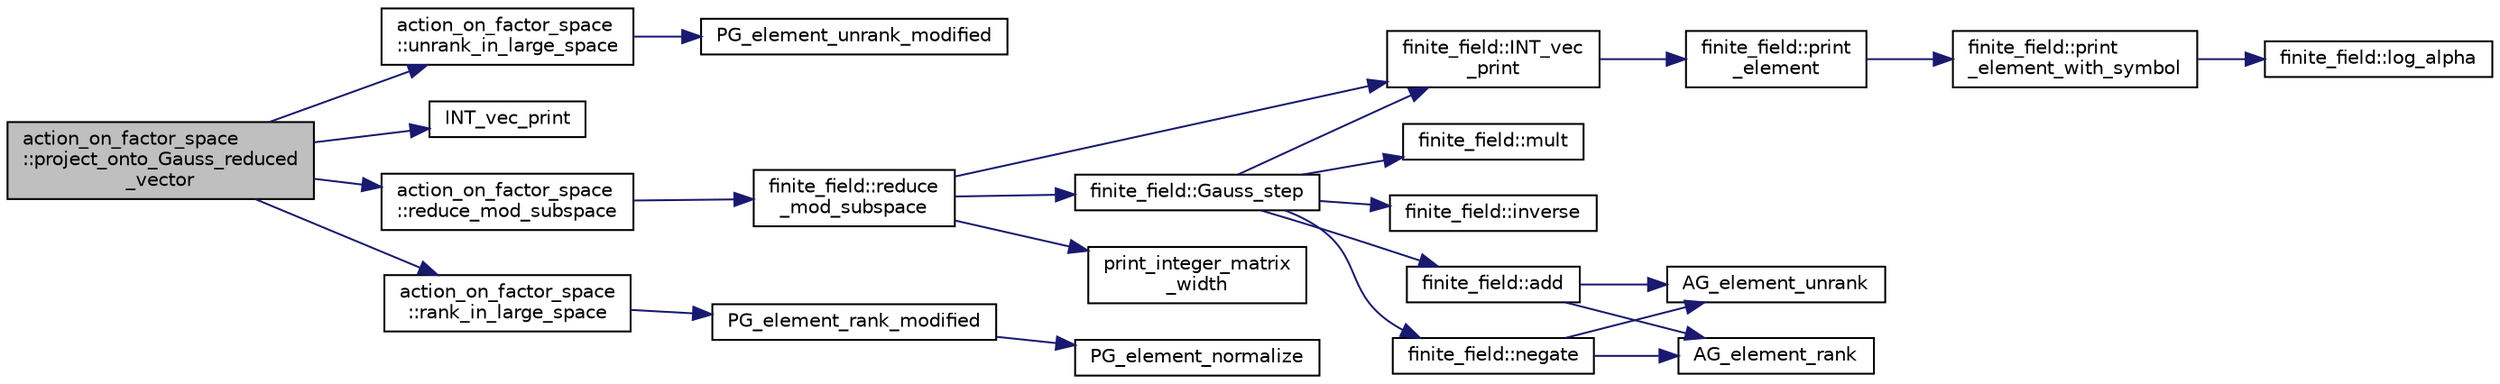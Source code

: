digraph "action_on_factor_space::project_onto_Gauss_reduced_vector"
{
  edge [fontname="Helvetica",fontsize="10",labelfontname="Helvetica",labelfontsize="10"];
  node [fontname="Helvetica",fontsize="10",shape=record];
  rankdir="LR";
  Node1479 [label="action_on_factor_space\l::project_onto_Gauss_reduced\l_vector",height=0.2,width=0.4,color="black", fillcolor="grey75", style="filled", fontcolor="black"];
  Node1479 -> Node1480 [color="midnightblue",fontsize="10",style="solid",fontname="Helvetica"];
  Node1480 [label="action_on_factor_space\l::unrank_in_large_space",height=0.2,width=0.4,color="black", fillcolor="white", style="filled",URL="$d5/d25/classaction__on__factor__space.html#af2b5fc47970e8914d5d51cad78f00c52"];
  Node1480 -> Node1481 [color="midnightblue",fontsize="10",style="solid",fontname="Helvetica"];
  Node1481 [label="PG_element_unrank_modified",height=0.2,width=0.4,color="black", fillcolor="white", style="filled",URL="$d4/d67/geometry_8h.html#a83ae9b605d496f6a90345303f6efae64"];
  Node1479 -> Node1482 [color="midnightblue",fontsize="10",style="solid",fontname="Helvetica"];
  Node1482 [label="INT_vec_print",height=0.2,width=0.4,color="black", fillcolor="white", style="filled",URL="$df/dbf/sajeeb_8_c.html#a79a5901af0b47dd0d694109543c027fe"];
  Node1479 -> Node1483 [color="midnightblue",fontsize="10",style="solid",fontname="Helvetica"];
  Node1483 [label="action_on_factor_space\l::reduce_mod_subspace",height=0.2,width=0.4,color="black", fillcolor="white", style="filled",URL="$d5/d25/classaction__on__factor__space.html#a28aacf2959bc402b418f7749c23c5d6a"];
  Node1483 -> Node1484 [color="midnightblue",fontsize="10",style="solid",fontname="Helvetica"];
  Node1484 [label="finite_field::reduce\l_mod_subspace",height=0.2,width=0.4,color="black", fillcolor="white", style="filled",URL="$df/d5a/classfinite__field.html#a58c58854e54819ab1f3b1df2a12423ad"];
  Node1484 -> Node1485 [color="midnightblue",fontsize="10",style="solid",fontname="Helvetica"];
  Node1485 [label="finite_field::INT_vec\l_print",height=0.2,width=0.4,color="black", fillcolor="white", style="filled",URL="$df/d5a/classfinite__field.html#a9c33a61dedc197e37b014b6f8dc07f06"];
  Node1485 -> Node1486 [color="midnightblue",fontsize="10",style="solid",fontname="Helvetica"];
  Node1486 [label="finite_field::print\l_element",height=0.2,width=0.4,color="black", fillcolor="white", style="filled",URL="$df/d5a/classfinite__field.html#ab7d1f59c043d7696b8b47c92d0fedad5"];
  Node1486 -> Node1487 [color="midnightblue",fontsize="10",style="solid",fontname="Helvetica"];
  Node1487 [label="finite_field::print\l_element_with_symbol",height=0.2,width=0.4,color="black", fillcolor="white", style="filled",URL="$df/d5a/classfinite__field.html#aa0180c961aa4a0a8934cb4dc82e38a4d"];
  Node1487 -> Node1488 [color="midnightblue",fontsize="10",style="solid",fontname="Helvetica"];
  Node1488 [label="finite_field::log_alpha",height=0.2,width=0.4,color="black", fillcolor="white", style="filled",URL="$df/d5a/classfinite__field.html#a446a83ae0d281ddf44215626f0097305"];
  Node1484 -> Node1489 [color="midnightblue",fontsize="10",style="solid",fontname="Helvetica"];
  Node1489 [label="print_integer_matrix\l_width",height=0.2,width=0.4,color="black", fillcolor="white", style="filled",URL="$d5/db4/io__and__os_8h.html#aa78f3e73fc2179251bd15adbcc31573f"];
  Node1484 -> Node1490 [color="midnightblue",fontsize="10",style="solid",fontname="Helvetica"];
  Node1490 [label="finite_field::Gauss_step",height=0.2,width=0.4,color="black", fillcolor="white", style="filled",URL="$df/d5a/classfinite__field.html#a888228cd0bdf000bd4d44cf4d1ad62ce"];
  Node1490 -> Node1485 [color="midnightblue",fontsize="10",style="solid",fontname="Helvetica"];
  Node1490 -> Node1491 [color="midnightblue",fontsize="10",style="solid",fontname="Helvetica"];
  Node1491 [label="finite_field::negate",height=0.2,width=0.4,color="black", fillcolor="white", style="filled",URL="$df/d5a/classfinite__field.html#aa9d798298f25d4a9262b5bc5f1733e31"];
  Node1491 -> Node1492 [color="midnightblue",fontsize="10",style="solid",fontname="Helvetica"];
  Node1492 [label="AG_element_unrank",height=0.2,width=0.4,color="black", fillcolor="white", style="filled",URL="$d4/d67/geometry_8h.html#a4a33b86c87b2879b97cfa1327abe2885"];
  Node1491 -> Node1493 [color="midnightblue",fontsize="10",style="solid",fontname="Helvetica"];
  Node1493 [label="AG_element_rank",height=0.2,width=0.4,color="black", fillcolor="white", style="filled",URL="$d4/d67/geometry_8h.html#ab2ac908d07dd8038fd996e26bdc75c17"];
  Node1490 -> Node1494 [color="midnightblue",fontsize="10",style="solid",fontname="Helvetica"];
  Node1494 [label="finite_field::mult",height=0.2,width=0.4,color="black", fillcolor="white", style="filled",URL="$df/d5a/classfinite__field.html#a24fb5917aa6d4d656fd855b7f44a13b0"];
  Node1490 -> Node1495 [color="midnightblue",fontsize="10",style="solid",fontname="Helvetica"];
  Node1495 [label="finite_field::inverse",height=0.2,width=0.4,color="black", fillcolor="white", style="filled",URL="$df/d5a/classfinite__field.html#a69f2a12c01e70b7ce2d115c5221c9cdd"];
  Node1490 -> Node1496 [color="midnightblue",fontsize="10",style="solid",fontname="Helvetica"];
  Node1496 [label="finite_field::add",height=0.2,width=0.4,color="black", fillcolor="white", style="filled",URL="$df/d5a/classfinite__field.html#a8f12328a27500f3c7be0c849ebbc9d14"];
  Node1496 -> Node1492 [color="midnightblue",fontsize="10",style="solid",fontname="Helvetica"];
  Node1496 -> Node1493 [color="midnightblue",fontsize="10",style="solid",fontname="Helvetica"];
  Node1479 -> Node1497 [color="midnightblue",fontsize="10",style="solid",fontname="Helvetica"];
  Node1497 [label="action_on_factor_space\l::rank_in_large_space",height=0.2,width=0.4,color="black", fillcolor="white", style="filled",URL="$d5/d25/classaction__on__factor__space.html#aef04c8544847da7084f73981b9fde4fe"];
  Node1497 -> Node1498 [color="midnightblue",fontsize="10",style="solid",fontname="Helvetica"];
  Node1498 [label="PG_element_rank_modified",height=0.2,width=0.4,color="black", fillcolor="white", style="filled",URL="$d4/d67/geometry_8h.html#a9cd1a8bf5b88a038e33862f6c2c3dd36"];
  Node1498 -> Node1499 [color="midnightblue",fontsize="10",style="solid",fontname="Helvetica"];
  Node1499 [label="PG_element_normalize",height=0.2,width=0.4,color="black", fillcolor="white", style="filled",URL="$df/de4/projective_8_c.html#a5a4c3c1158bad6bab0d786c616bd0996"];
}
